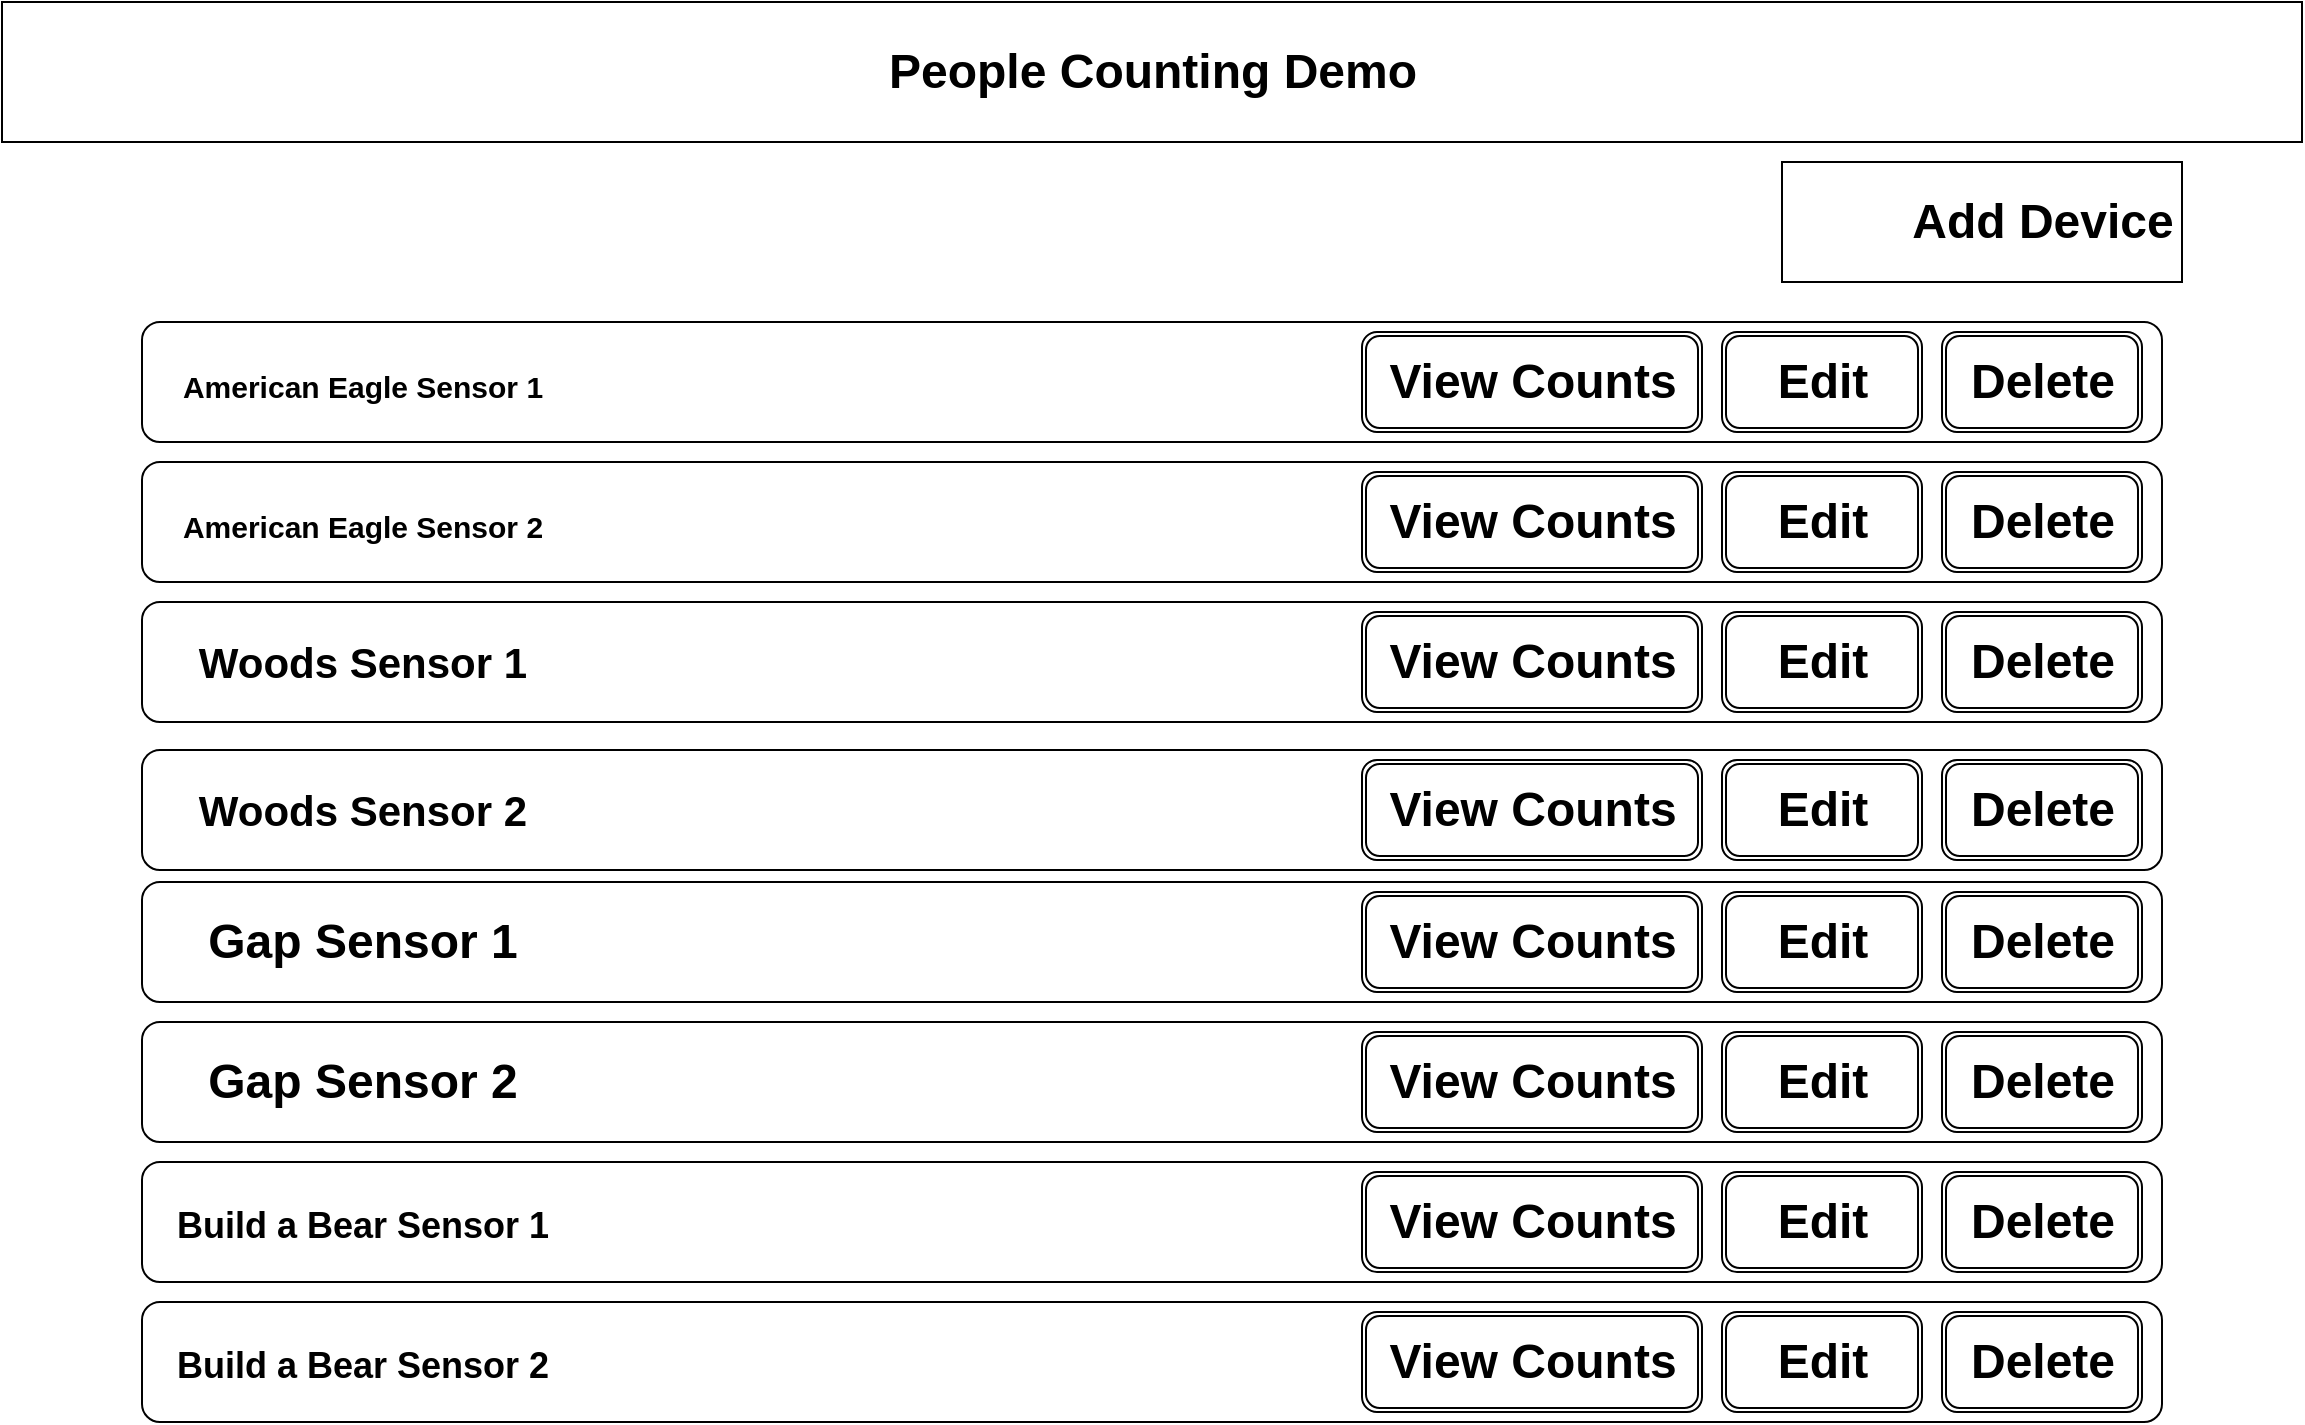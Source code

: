 <mxfile version="27.1.3">
  <diagram id="khxI4DQ46HlH7GRu3Q0X" name="Device List Page">
    <mxGraphModel dx="1426" dy="751" grid="1" gridSize="10" guides="1" tooltips="1" connect="1" arrows="1" fold="1" page="1" pageScale="1" pageWidth="1169" pageHeight="827" math="0" shadow="0">
      <root>
        <mxCell id="0" />
        <mxCell id="1" parent="0" />
        <mxCell id="spnfCB9e1XpUlM8C7SCa-1" value="" style="rounded=0;whiteSpace=wrap;html=1;" parent="1" vertex="1">
          <mxGeometry x="10" y="10" width="1150" height="70" as="geometry" />
        </mxCell>
        <mxCell id="vAdtxSCNh8U652SfT9nN-86" value="People Counting Demo" style="text;strokeColor=none;fillColor=none;html=1;fontSize=24;fontStyle=1;verticalAlign=middle;align=center;" parent="1" vertex="1">
          <mxGeometry x="460" y="25" width="250" height="40" as="geometry" />
        </mxCell>
        <mxCell id="Yua7cjV3qeu96Og5LBfV-1" value="" style="shape=image;html=1;verticalAlign=top;verticalLabelPosition=bottom;labelBackgroundColor=#ffffff;imageAspect=0;aspect=fixed;image=https://cdn4.iconfinder.com/data/icons/evil-icons-user-interface/64/menu-128.png" parent="1" vertex="1">
          <mxGeometry x="20" y="15" width="60" height="60" as="geometry" />
        </mxCell>
        <mxCell id="rxG2Dj7wDqJCTIP3Ryzs-4" value="" style="rounded=0;whiteSpace=wrap;html=1;" parent="1" vertex="1">
          <mxGeometry x="900" y="90" width="200" height="60" as="geometry" />
        </mxCell>
        <mxCell id="rxG2Dj7wDqJCTIP3Ryzs-2" value="" style="shape=image;html=1;verticalAlign=top;verticalLabelPosition=bottom;labelBackgroundColor=#ffffff;imageAspect=0;aspect=fixed;image=https://cdn3.iconfinder.com/data/icons/web-ui-3/128/Plus-2-128.png" parent="1" vertex="1">
          <mxGeometry x="910" y="95" width="50" height="50" as="geometry" />
        </mxCell>
        <mxCell id="rxG2Dj7wDqJCTIP3Ryzs-6" value="Add Device" style="text;strokeColor=none;fillColor=none;html=1;fontSize=24;fontStyle=1;verticalAlign=middle;align=center;" parent="1" vertex="1">
          <mxGeometry x="960" y="100" width="140" height="40" as="geometry" />
        </mxCell>
        <mxCell id="ehSt0-UBUnzZHvyIIuaT-1" value="" style="rounded=1;whiteSpace=wrap;html=1;" parent="1" vertex="1">
          <mxGeometry x="80" y="170" width="1010" height="60" as="geometry" />
        </mxCell>
        <mxCell id="ehSt0-UBUnzZHvyIIuaT-15" value="&lt;font style=&quot;font-size: 15px;&quot;&gt;American Eagle Sensor 1&lt;/font&gt;" style="text;strokeColor=none;fillColor=none;html=1;fontSize=24;fontStyle=1;verticalAlign=middle;align=center;" parent="1" vertex="1">
          <mxGeometry x="140" y="180" width="100" height="40" as="geometry" />
        </mxCell>
        <mxCell id="ehSt0-UBUnzZHvyIIuaT-22" value="" style="shape=ext;double=1;rounded=1;whiteSpace=wrap;html=1;" parent="1" vertex="1">
          <mxGeometry x="690" y="175" width="170" height="50" as="geometry" />
        </mxCell>
        <mxCell id="ehSt0-UBUnzZHvyIIuaT-23" value="" style="shape=ext;double=1;rounded=1;whiteSpace=wrap;html=1;" parent="1" vertex="1">
          <mxGeometry x="870" y="175" width="100" height="50" as="geometry" />
        </mxCell>
        <mxCell id="ehSt0-UBUnzZHvyIIuaT-24" value="" style="shape=ext;double=1;rounded=1;whiteSpace=wrap;html=1;" parent="1" vertex="1">
          <mxGeometry x="980" y="175" width="100" height="50" as="geometry" />
        </mxCell>
        <mxCell id="ehSt0-UBUnzZHvyIIuaT-25" value="View Counts" style="text;strokeColor=none;fillColor=none;html=1;fontSize=24;fontStyle=1;verticalAlign=middle;align=center;" parent="1" vertex="1">
          <mxGeometry x="725" y="180" width="100" height="40" as="geometry" />
        </mxCell>
        <mxCell id="ehSt0-UBUnzZHvyIIuaT-26" value="Edit" style="text;strokeColor=none;fillColor=none;html=1;fontSize=24;fontStyle=1;verticalAlign=middle;align=center;" parent="1" vertex="1">
          <mxGeometry x="870" y="180" width="100" height="40" as="geometry" />
        </mxCell>
        <mxCell id="ehSt0-UBUnzZHvyIIuaT-27" value="Delete" style="text;strokeColor=none;fillColor=none;html=1;fontSize=24;fontStyle=1;verticalAlign=middle;align=center;" parent="1" vertex="1">
          <mxGeometry x="980" y="180" width="100" height="40" as="geometry" />
        </mxCell>
        <mxCell id="ehSt0-UBUnzZHvyIIuaT-74" value="" style="rounded=1;whiteSpace=wrap;html=1;" parent="1" vertex="1">
          <mxGeometry x="80" y="240" width="1010" height="60" as="geometry" />
        </mxCell>
        <mxCell id="ehSt0-UBUnzZHvyIIuaT-76" value="&lt;font style=&quot;font-size: 15px;&quot;&gt;American Eagle Sensor 2&lt;/font&gt;" style="text;strokeColor=none;fillColor=none;html=1;fontSize=24;fontStyle=1;verticalAlign=middle;align=center;" parent="1" vertex="1">
          <mxGeometry x="140" y="250" width="100" height="40" as="geometry" />
        </mxCell>
        <mxCell id="ehSt0-UBUnzZHvyIIuaT-77" value="" style="shape=ext;double=1;rounded=1;whiteSpace=wrap;html=1;" parent="1" vertex="1">
          <mxGeometry x="690" y="245" width="170" height="50" as="geometry" />
        </mxCell>
        <mxCell id="ehSt0-UBUnzZHvyIIuaT-78" value="" style="shape=ext;double=1;rounded=1;whiteSpace=wrap;html=1;" parent="1" vertex="1">
          <mxGeometry x="870" y="245" width="100" height="50" as="geometry" />
        </mxCell>
        <mxCell id="ehSt0-UBUnzZHvyIIuaT-79" value="" style="shape=ext;double=1;rounded=1;whiteSpace=wrap;html=1;" parent="1" vertex="1">
          <mxGeometry x="980" y="245" width="100" height="50" as="geometry" />
        </mxCell>
        <mxCell id="ehSt0-UBUnzZHvyIIuaT-80" value="View Counts" style="text;strokeColor=none;fillColor=none;html=1;fontSize=24;fontStyle=1;verticalAlign=middle;align=center;" parent="1" vertex="1">
          <mxGeometry x="725" y="250" width="100" height="40" as="geometry" />
        </mxCell>
        <mxCell id="ehSt0-UBUnzZHvyIIuaT-81" value="Edit" style="text;strokeColor=none;fillColor=none;html=1;fontSize=24;fontStyle=1;verticalAlign=middle;align=center;" parent="1" vertex="1">
          <mxGeometry x="870" y="250" width="100" height="40" as="geometry" />
        </mxCell>
        <mxCell id="ehSt0-UBUnzZHvyIIuaT-82" value="Delete" style="text;strokeColor=none;fillColor=none;html=1;fontSize=24;fontStyle=1;verticalAlign=middle;align=center;" parent="1" vertex="1">
          <mxGeometry x="980" y="250" width="100" height="40" as="geometry" />
        </mxCell>
        <mxCell id="ehSt0-UBUnzZHvyIIuaT-83" value="" style="rounded=1;whiteSpace=wrap;html=1;" parent="1" vertex="1">
          <mxGeometry x="80" y="310" width="1010" height="60" as="geometry" />
        </mxCell>
        <mxCell id="ehSt0-UBUnzZHvyIIuaT-85" value="&lt;font style=&quot;font-size: 21px;&quot;&gt;Woods Sensor 1&lt;/font&gt;" style="text;strokeColor=none;fillColor=none;html=1;fontSize=24;fontStyle=1;verticalAlign=middle;align=center;" parent="1" vertex="1">
          <mxGeometry x="140" y="320" width="100" height="40" as="geometry" />
        </mxCell>
        <mxCell id="ehSt0-UBUnzZHvyIIuaT-86" value="" style="shape=ext;double=1;rounded=1;whiteSpace=wrap;html=1;" parent="1" vertex="1">
          <mxGeometry x="690" y="315" width="170" height="50" as="geometry" />
        </mxCell>
        <mxCell id="ehSt0-UBUnzZHvyIIuaT-87" value="" style="shape=ext;double=1;rounded=1;whiteSpace=wrap;html=1;" parent="1" vertex="1">
          <mxGeometry x="870" y="315" width="100" height="50" as="geometry" />
        </mxCell>
        <mxCell id="ehSt0-UBUnzZHvyIIuaT-88" value="" style="shape=ext;double=1;rounded=1;whiteSpace=wrap;html=1;" parent="1" vertex="1">
          <mxGeometry x="980" y="315" width="100" height="50" as="geometry" />
        </mxCell>
        <mxCell id="ehSt0-UBUnzZHvyIIuaT-89" value="View Counts" style="text;strokeColor=none;fillColor=none;html=1;fontSize=24;fontStyle=1;verticalAlign=middle;align=center;" parent="1" vertex="1">
          <mxGeometry x="725" y="320" width="100" height="40" as="geometry" />
        </mxCell>
        <mxCell id="ehSt0-UBUnzZHvyIIuaT-90" value="Edit" style="text;strokeColor=none;fillColor=none;html=1;fontSize=24;fontStyle=1;verticalAlign=middle;align=center;" parent="1" vertex="1">
          <mxGeometry x="870" y="320" width="100" height="40" as="geometry" />
        </mxCell>
        <mxCell id="ehSt0-UBUnzZHvyIIuaT-91" value="Delete" style="text;strokeColor=none;fillColor=none;html=1;fontSize=24;fontStyle=1;verticalAlign=middle;align=center;" parent="1" vertex="1">
          <mxGeometry x="980" y="320" width="100" height="40" as="geometry" />
        </mxCell>
        <mxCell id="ehSt0-UBUnzZHvyIIuaT-92" value="" style="rounded=1;whiteSpace=wrap;html=1;" parent="1" vertex="1">
          <mxGeometry x="80" y="384" width="1010" height="60" as="geometry" />
        </mxCell>
        <mxCell id="ehSt0-UBUnzZHvyIIuaT-94" value="&lt;font style=&quot;font-size: 21px;&quot;&gt;Woods Sensor 2&lt;/font&gt;" style="text;strokeColor=none;fillColor=none;html=1;fontSize=24;fontStyle=1;verticalAlign=middle;align=center;" parent="1" vertex="1">
          <mxGeometry x="140" y="394" width="100" height="40" as="geometry" />
        </mxCell>
        <mxCell id="ehSt0-UBUnzZHvyIIuaT-95" value="" style="shape=ext;double=1;rounded=1;whiteSpace=wrap;html=1;" parent="1" vertex="1">
          <mxGeometry x="690" y="389" width="170" height="50" as="geometry" />
        </mxCell>
        <mxCell id="ehSt0-UBUnzZHvyIIuaT-96" value="" style="shape=ext;double=1;rounded=1;whiteSpace=wrap;html=1;" parent="1" vertex="1">
          <mxGeometry x="870" y="389" width="100" height="50" as="geometry" />
        </mxCell>
        <mxCell id="ehSt0-UBUnzZHvyIIuaT-97" value="" style="shape=ext;double=1;rounded=1;whiteSpace=wrap;html=1;" parent="1" vertex="1">
          <mxGeometry x="980" y="389" width="100" height="50" as="geometry" />
        </mxCell>
        <mxCell id="ehSt0-UBUnzZHvyIIuaT-98" value="View Counts" style="text;strokeColor=none;fillColor=none;html=1;fontSize=24;fontStyle=1;verticalAlign=middle;align=center;" parent="1" vertex="1">
          <mxGeometry x="725" y="394" width="100" height="40" as="geometry" />
        </mxCell>
        <mxCell id="ehSt0-UBUnzZHvyIIuaT-99" value="Edit" style="text;strokeColor=none;fillColor=none;html=1;fontSize=24;fontStyle=1;verticalAlign=middle;align=center;" parent="1" vertex="1">
          <mxGeometry x="870" y="394" width="100" height="40" as="geometry" />
        </mxCell>
        <mxCell id="ehSt0-UBUnzZHvyIIuaT-100" value="Delete" style="text;strokeColor=none;fillColor=none;html=1;fontSize=24;fontStyle=1;verticalAlign=middle;align=center;" parent="1" vertex="1">
          <mxGeometry x="980" y="394" width="100" height="40" as="geometry" />
        </mxCell>
        <mxCell id="ehSt0-UBUnzZHvyIIuaT-101" value="" style="rounded=1;whiteSpace=wrap;html=1;" parent="1" vertex="1">
          <mxGeometry x="80" y="450" width="1010" height="60" as="geometry" />
        </mxCell>
        <mxCell id="ehSt0-UBUnzZHvyIIuaT-103" value="Gap Sensor 1" style="text;strokeColor=none;fillColor=none;html=1;fontSize=24;fontStyle=1;verticalAlign=middle;align=center;" parent="1" vertex="1">
          <mxGeometry x="140" y="460" width="100" height="40" as="geometry" />
        </mxCell>
        <mxCell id="ehSt0-UBUnzZHvyIIuaT-104" value="" style="shape=ext;double=1;rounded=1;whiteSpace=wrap;html=1;" parent="1" vertex="1">
          <mxGeometry x="690" y="455" width="170" height="50" as="geometry" />
        </mxCell>
        <mxCell id="ehSt0-UBUnzZHvyIIuaT-105" value="" style="shape=ext;double=1;rounded=1;whiteSpace=wrap;html=1;" parent="1" vertex="1">
          <mxGeometry x="870" y="455" width="100" height="50" as="geometry" />
        </mxCell>
        <mxCell id="ehSt0-UBUnzZHvyIIuaT-106" value="" style="shape=ext;double=1;rounded=1;whiteSpace=wrap;html=1;" parent="1" vertex="1">
          <mxGeometry x="980" y="455" width="100" height="50" as="geometry" />
        </mxCell>
        <mxCell id="ehSt0-UBUnzZHvyIIuaT-107" value="View Counts" style="text;strokeColor=none;fillColor=none;html=1;fontSize=24;fontStyle=1;verticalAlign=middle;align=center;" parent="1" vertex="1">
          <mxGeometry x="725" y="460" width="100" height="40" as="geometry" />
        </mxCell>
        <mxCell id="ehSt0-UBUnzZHvyIIuaT-108" value="Edit" style="text;strokeColor=none;fillColor=none;html=1;fontSize=24;fontStyle=1;verticalAlign=middle;align=center;" parent="1" vertex="1">
          <mxGeometry x="870" y="460" width="100" height="40" as="geometry" />
        </mxCell>
        <mxCell id="ehSt0-UBUnzZHvyIIuaT-109" value="Delete" style="text;strokeColor=none;fillColor=none;html=1;fontSize=24;fontStyle=1;verticalAlign=middle;align=center;" parent="1" vertex="1">
          <mxGeometry x="980" y="460" width="100" height="40" as="geometry" />
        </mxCell>
        <mxCell id="ehSt0-UBUnzZHvyIIuaT-110" value="" style="rounded=1;whiteSpace=wrap;html=1;" parent="1" vertex="1">
          <mxGeometry x="80" y="520" width="1010" height="60" as="geometry" />
        </mxCell>
        <mxCell id="ehSt0-UBUnzZHvyIIuaT-112" value="Gap Sensor 2" style="text;strokeColor=none;fillColor=none;html=1;fontSize=24;fontStyle=1;verticalAlign=middle;align=center;" parent="1" vertex="1">
          <mxGeometry x="140" y="530" width="100" height="40" as="geometry" />
        </mxCell>
        <mxCell id="ehSt0-UBUnzZHvyIIuaT-113" value="" style="shape=ext;double=1;rounded=1;whiteSpace=wrap;html=1;" parent="1" vertex="1">
          <mxGeometry x="690" y="525" width="170" height="50" as="geometry" />
        </mxCell>
        <mxCell id="ehSt0-UBUnzZHvyIIuaT-114" value="" style="shape=ext;double=1;rounded=1;whiteSpace=wrap;html=1;" parent="1" vertex="1">
          <mxGeometry x="870" y="525" width="100" height="50" as="geometry" />
        </mxCell>
        <mxCell id="ehSt0-UBUnzZHvyIIuaT-115" value="" style="shape=ext;double=1;rounded=1;whiteSpace=wrap;html=1;" parent="1" vertex="1">
          <mxGeometry x="980" y="525" width="100" height="50" as="geometry" />
        </mxCell>
        <mxCell id="ehSt0-UBUnzZHvyIIuaT-116" value="View Counts" style="text;strokeColor=none;fillColor=none;html=1;fontSize=24;fontStyle=1;verticalAlign=middle;align=center;" parent="1" vertex="1">
          <mxGeometry x="725" y="530" width="100" height="40" as="geometry" />
        </mxCell>
        <mxCell id="ehSt0-UBUnzZHvyIIuaT-117" value="Edit" style="text;strokeColor=none;fillColor=none;html=1;fontSize=24;fontStyle=1;verticalAlign=middle;align=center;" parent="1" vertex="1">
          <mxGeometry x="870" y="530" width="100" height="40" as="geometry" />
        </mxCell>
        <mxCell id="ehSt0-UBUnzZHvyIIuaT-118" value="Delete" style="text;strokeColor=none;fillColor=none;html=1;fontSize=24;fontStyle=1;verticalAlign=middle;align=center;" parent="1" vertex="1">
          <mxGeometry x="980" y="530" width="100" height="40" as="geometry" />
        </mxCell>
        <mxCell id="ehSt0-UBUnzZHvyIIuaT-128" value="" style="rounded=1;whiteSpace=wrap;html=1;" parent="1" vertex="1">
          <mxGeometry x="80" y="590" width="1010" height="60" as="geometry" />
        </mxCell>
        <mxCell id="ehSt0-UBUnzZHvyIIuaT-130" value="&lt;font style=&quot;font-size: 18px;&quot;&gt;Build a Bear Sensor 1&lt;/font&gt;" style="text;strokeColor=none;fillColor=none;html=1;fontSize=24;fontStyle=1;verticalAlign=middle;align=center;" parent="1" vertex="1">
          <mxGeometry x="140" y="600" width="100" height="40" as="geometry" />
        </mxCell>
        <mxCell id="ehSt0-UBUnzZHvyIIuaT-131" value="" style="shape=ext;double=1;rounded=1;whiteSpace=wrap;html=1;" parent="1" vertex="1">
          <mxGeometry x="690" y="595" width="170" height="50" as="geometry" />
        </mxCell>
        <mxCell id="ehSt0-UBUnzZHvyIIuaT-132" value="" style="shape=ext;double=1;rounded=1;whiteSpace=wrap;html=1;" parent="1" vertex="1">
          <mxGeometry x="870" y="595" width="100" height="50" as="geometry" />
        </mxCell>
        <mxCell id="ehSt0-UBUnzZHvyIIuaT-133" value="" style="shape=ext;double=1;rounded=1;whiteSpace=wrap;html=1;" parent="1" vertex="1">
          <mxGeometry x="980" y="595" width="100" height="50" as="geometry" />
        </mxCell>
        <mxCell id="ehSt0-UBUnzZHvyIIuaT-134" value="View Counts" style="text;strokeColor=none;fillColor=none;html=1;fontSize=24;fontStyle=1;verticalAlign=middle;align=center;" parent="1" vertex="1">
          <mxGeometry x="725" y="600" width="100" height="40" as="geometry" />
        </mxCell>
        <mxCell id="ehSt0-UBUnzZHvyIIuaT-135" value="Edit" style="text;strokeColor=none;fillColor=none;html=1;fontSize=24;fontStyle=1;verticalAlign=middle;align=center;" parent="1" vertex="1">
          <mxGeometry x="870" y="600" width="100" height="40" as="geometry" />
        </mxCell>
        <mxCell id="ehSt0-UBUnzZHvyIIuaT-136" value="Delete" style="text;strokeColor=none;fillColor=none;html=1;fontSize=24;fontStyle=1;verticalAlign=middle;align=center;" parent="1" vertex="1">
          <mxGeometry x="980" y="600" width="100" height="40" as="geometry" />
        </mxCell>
        <mxCell id="ehSt0-UBUnzZHvyIIuaT-137" value="" style="rounded=1;whiteSpace=wrap;html=1;" parent="1" vertex="1">
          <mxGeometry x="80" y="660" width="1010" height="60" as="geometry" />
        </mxCell>
        <mxCell id="ehSt0-UBUnzZHvyIIuaT-139" value="&lt;font style=&quot;font-size: 18px;&quot;&gt;Build a Bear Sensor 2&lt;/font&gt;" style="text;strokeColor=none;fillColor=none;html=1;fontSize=24;fontStyle=1;verticalAlign=middle;align=center;" parent="1" vertex="1">
          <mxGeometry x="140" y="670" width="100" height="40" as="geometry" />
        </mxCell>
        <mxCell id="ehSt0-UBUnzZHvyIIuaT-140" value="" style="shape=ext;double=1;rounded=1;whiteSpace=wrap;html=1;" parent="1" vertex="1">
          <mxGeometry x="690" y="665" width="170" height="50" as="geometry" />
        </mxCell>
        <mxCell id="ehSt0-UBUnzZHvyIIuaT-141" value="" style="shape=ext;double=1;rounded=1;whiteSpace=wrap;html=1;" parent="1" vertex="1">
          <mxGeometry x="870" y="665" width="100" height="50" as="geometry" />
        </mxCell>
        <mxCell id="ehSt0-UBUnzZHvyIIuaT-142" value="" style="shape=ext;double=1;rounded=1;whiteSpace=wrap;html=1;" parent="1" vertex="1">
          <mxGeometry x="980" y="665" width="100" height="50" as="geometry" />
        </mxCell>
        <mxCell id="ehSt0-UBUnzZHvyIIuaT-143" value="View Counts" style="text;strokeColor=none;fillColor=none;html=1;fontSize=24;fontStyle=1;verticalAlign=middle;align=center;" parent="1" vertex="1">
          <mxGeometry x="725" y="670" width="100" height="40" as="geometry" />
        </mxCell>
        <mxCell id="ehSt0-UBUnzZHvyIIuaT-144" value="Edit" style="text;strokeColor=none;fillColor=none;html=1;fontSize=24;fontStyle=1;verticalAlign=middle;align=center;" parent="1" vertex="1">
          <mxGeometry x="870" y="670" width="100" height="40" as="geometry" />
        </mxCell>
        <mxCell id="ehSt0-UBUnzZHvyIIuaT-145" value="Delete" style="text;strokeColor=none;fillColor=none;html=1;fontSize=24;fontStyle=1;verticalAlign=middle;align=center;" parent="1" vertex="1">
          <mxGeometry x="980" y="670" width="100" height="40" as="geometry" />
        </mxCell>
      </root>
    </mxGraphModel>
  </diagram>
</mxfile>
